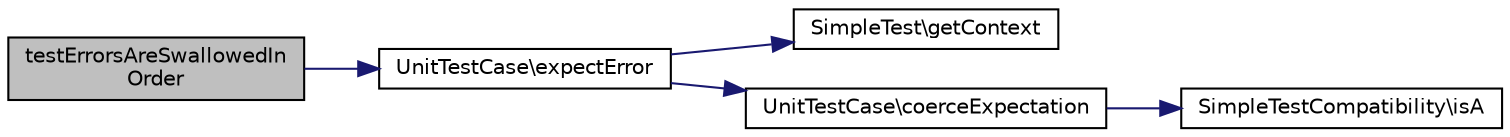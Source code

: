 digraph "testErrorsAreSwallowedInOrder"
{
  edge [fontname="Helvetica",fontsize="10",labelfontname="Helvetica",labelfontsize="10"];
  node [fontname="Helvetica",fontsize="10",shape=record];
  rankdir="LR";
  Node1 [label="testErrorsAreSwallowedIn\lOrder",height=0.2,width=0.4,color="black", fillcolor="grey75", style="filled" fontcolor="black"];
  Node1 -> Node2 [color="midnightblue",fontsize="10",style="solid",fontname="Helvetica"];
  Node2 [label="UnitTestCase\\expectError",height=0.2,width=0.4,color="black", fillcolor="white", style="filled",URL="$class_unit_test_case.html#abc3681aefc80ab27077fd5f7079fd23e"];
  Node2 -> Node3 [color="midnightblue",fontsize="10",style="solid",fontname="Helvetica"];
  Node3 [label="SimpleTest\\getContext",height=0.2,width=0.4,color="black", fillcolor="white", style="filled",URL="$class_simple_test.html#aa3fe42ba4c6ff4bf9fe17a836d6b593f"];
  Node2 -> Node4 [color="midnightblue",fontsize="10",style="solid",fontname="Helvetica"];
  Node4 [label="UnitTestCase\\coerceExpectation",height=0.2,width=0.4,color="black", fillcolor="white", style="filled",URL="$class_unit_test_case.html#accf9811bda484165de4ddb7eb3c43f6f"];
  Node4 -> Node5 [color="midnightblue",fontsize="10",style="solid",fontname="Helvetica"];
  Node5 [label="SimpleTestCompatibility\\isA",height=0.2,width=0.4,color="black", fillcolor="white", style="filled",URL="$class_simple_test_compatibility.html#a89339a52a329ae34fbb05260963b066b"];
}
